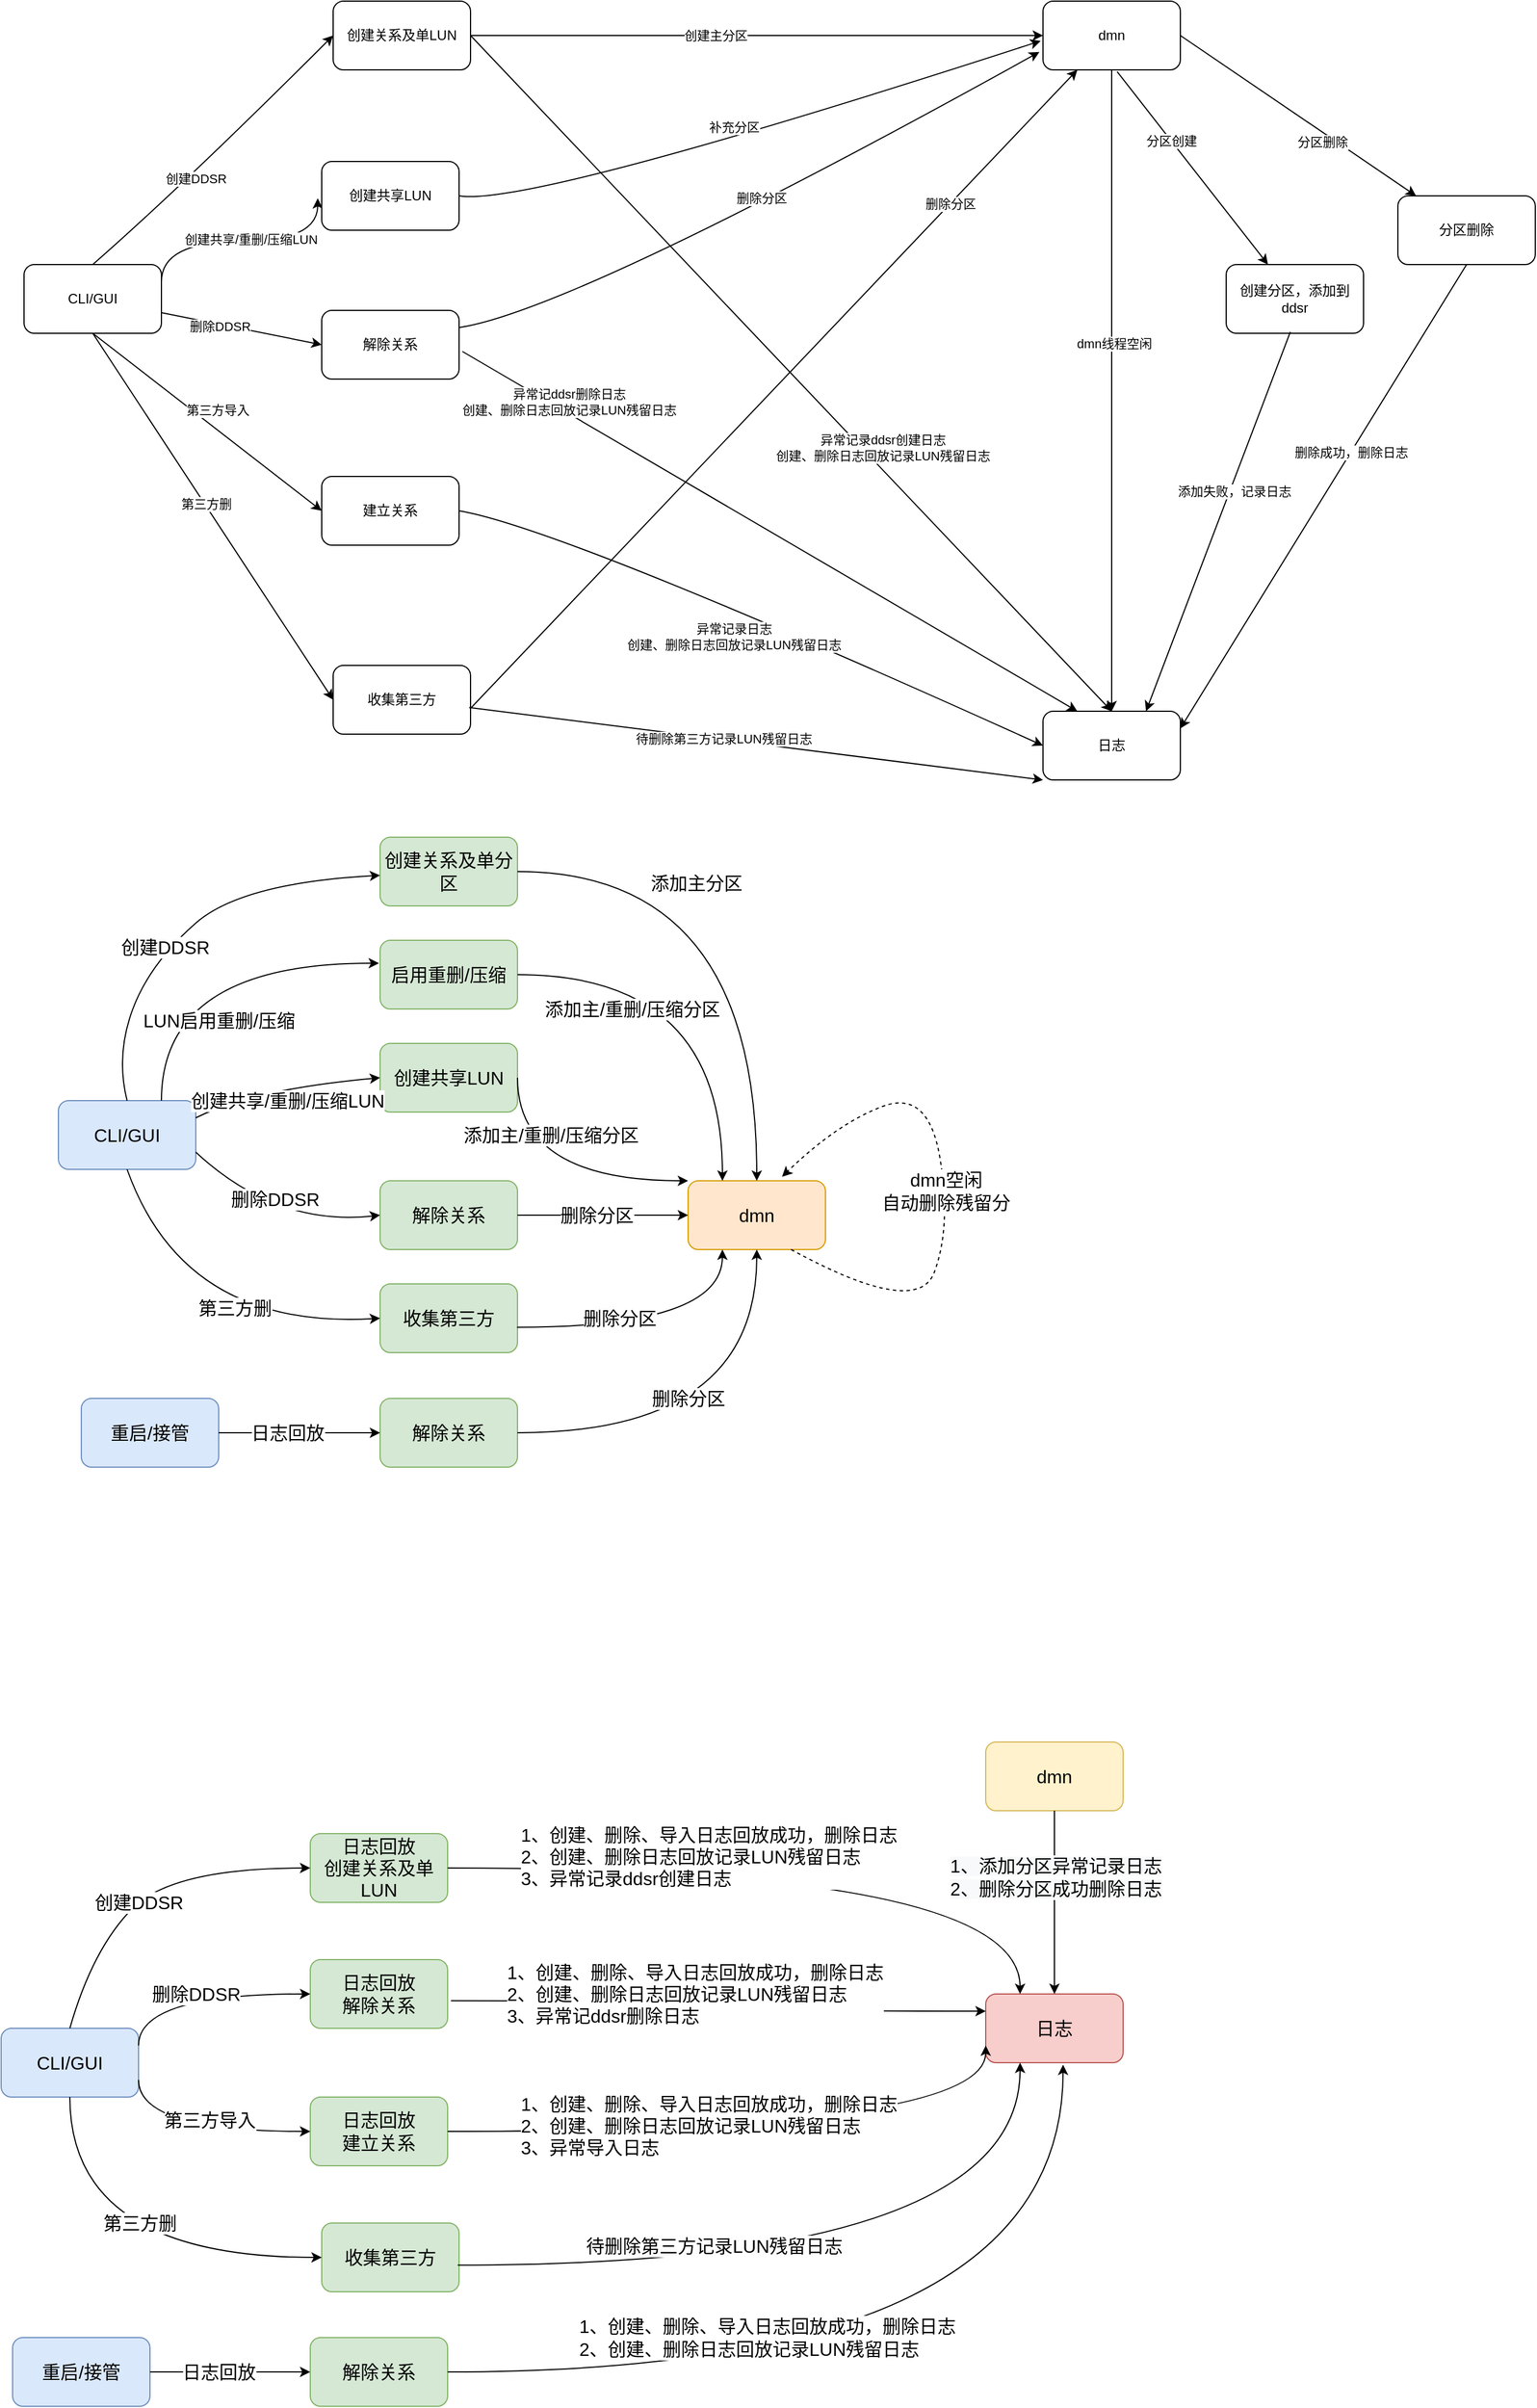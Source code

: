 <mxfile version="16.2.7" type="github">
  <diagram id="vNMGRE3ssf_BlLOQRFQF" name="Page-1">
    <mxGraphModel dx="2858" dy="1009" grid="1" gridSize="10" guides="1" tooltips="1" connect="1" arrows="1" fold="1" page="1" pageScale="1" pageWidth="827" pageHeight="1169" math="0" shadow="0">
      <root>
        <mxCell id="0" />
        <mxCell id="1" parent="0" />
        <mxCell id="CPy1J1gKG5NpfxHxVxk1-3" value="&lt;font style=&quot;vertical-align: inherit&quot;&gt;&lt;font style=&quot;vertical-align: inherit&quot;&gt;&lt;font style=&quot;vertical-align: inherit&quot;&gt;&lt;font style=&quot;vertical-align: inherit&quot;&gt;&lt;font style=&quot;vertical-align: inherit&quot;&gt;&lt;font style=&quot;vertical-align: inherit&quot;&gt;&lt;font style=&quot;vertical-align: inherit&quot;&gt;&lt;font style=&quot;vertical-align: inherit&quot;&gt;&lt;font style=&quot;vertical-align: inherit&quot;&gt;&lt;font style=&quot;vertical-align: inherit&quot;&gt;&lt;font style=&quot;vertical-align: inherit&quot;&gt;&lt;font style=&quot;vertical-align: inherit&quot;&gt;创建关系及单LUN&lt;/font&gt;&lt;/font&gt;&lt;/font&gt;&lt;/font&gt;&lt;/font&gt;&lt;/font&gt;&lt;/font&gt;&lt;/font&gt;&lt;/font&gt;&lt;/font&gt;&lt;/font&gt;&lt;/font&gt;" style="rounded=1;whiteSpace=wrap;html=1;" parent="1" vertex="1">
          <mxGeometry x="170" y="110" width="120" height="60" as="geometry" />
        </mxCell>
        <mxCell id="CPy1J1gKG5NpfxHxVxk1-4" value="&lt;font style=&quot;vertical-align: inherit&quot;&gt;&lt;font style=&quot;vertical-align: inherit&quot;&gt;解除关系&lt;/font&gt;&lt;/font&gt;" style="rounded=1;whiteSpace=wrap;html=1;" parent="1" vertex="1">
          <mxGeometry x="160" y="380" width="120" height="60" as="geometry" />
        </mxCell>
        <mxCell id="CPy1J1gKG5NpfxHxVxk1-7" value="&lt;font style=&quot;vertical-align: inherit&quot;&gt;&lt;font style=&quot;vertical-align: inherit&quot;&gt;dmn&lt;/font&gt;&lt;/font&gt;" style="rounded=1;whiteSpace=wrap;html=1;" parent="1" vertex="1">
          <mxGeometry x="790" y="110" width="120" height="60" as="geometry" />
        </mxCell>
        <mxCell id="CPy1J1gKG5NpfxHxVxk1-8" value="&lt;font style=&quot;vertical-align: inherit&quot;&gt;&lt;font style=&quot;vertical-align: inherit&quot;&gt;日志&lt;/font&gt;&lt;/font&gt;" style="rounded=1;whiteSpace=wrap;html=1;" parent="1" vertex="1">
          <mxGeometry x="790" y="730" width="120" height="60" as="geometry" />
        </mxCell>
        <mxCell id="CPy1J1gKG5NpfxHxVxk1-9" value="&lt;font style=&quot;vertical-align: inherit&quot;&gt;&lt;font style=&quot;vertical-align: inherit&quot;&gt;&lt;font style=&quot;vertical-align: inherit&quot;&gt;&lt;font style=&quot;vertical-align: inherit&quot;&gt;建立关系&lt;/font&gt;&lt;/font&gt;&lt;/font&gt;&lt;/font&gt;" style="rounded=1;whiteSpace=wrap;html=1;" parent="1" vertex="1">
          <mxGeometry x="160" y="525" width="120" height="60" as="geometry" />
        </mxCell>
        <mxCell id="CPy1J1gKG5NpfxHxVxk1-27" value="" style="edgeStyle=orthogonalEdgeStyle;rounded=0;orthogonalLoop=1;jettySize=auto;html=1;entryX=-0.029;entryY=0.536;entryDx=0;entryDy=0;entryPerimeter=0;exitX=1;exitY=0.25;exitDx=0;exitDy=0;curved=1;" parent="1" source="CPy1J1gKG5NpfxHxVxk1-10" target="CPy1J1gKG5NpfxHxVxk1-25" edge="1">
          <mxGeometry relative="1" as="geometry">
            <mxPoint x="200" y="380" as="targetPoint" />
            <Array as="points">
              <mxPoint x="20" y="320" />
              <mxPoint x="157" y="320" />
            </Array>
          </mxGeometry>
        </mxCell>
        <mxCell id="CPy1J1gKG5NpfxHxVxk1-29" value="&lt;font style=&quot;vertical-align: inherit&quot;&gt;&lt;font style=&quot;vertical-align: inherit&quot;&gt;创建共享/重删/压缩LUN&lt;/font&gt;&lt;/font&gt;" style="edgeLabel;html=1;align=center;verticalAlign=middle;resizable=0;points=[];" parent="CPy1J1gKG5NpfxHxVxk1-27" vertex="1" connectable="0">
          <mxGeometry x="0.353" y="-2" relative="1" as="geometry">
            <mxPoint x="-29" y="-4" as="offset" />
          </mxGeometry>
        </mxCell>
        <mxCell id="CPy1J1gKG5NpfxHxVxk1-10" value="&lt;font style=&quot;vertical-align: inherit&quot;&gt;&lt;font style=&quot;vertical-align: inherit&quot;&gt;CLI/GUI&lt;/font&gt;&lt;/font&gt;" style="rounded=1;whiteSpace=wrap;html=1;" parent="1" vertex="1">
          <mxGeometry x="-100" y="340" width="120" height="60" as="geometry" />
        </mxCell>
        <mxCell id="CPy1J1gKG5NpfxHxVxk1-13" value="" style="curved=1;endArrow=classic;html=1;rounded=0;entryX=0;entryY=0.5;entryDx=0;entryDy=0;exitX=0.5;exitY=0;exitDx=0;exitDy=0;" parent="1" source="CPy1J1gKG5NpfxHxVxk1-10" target="CPy1J1gKG5NpfxHxVxk1-3" edge="1">
          <mxGeometry width="50" height="50" relative="1" as="geometry">
            <mxPoint x="60" y="380" as="sourcePoint" />
            <mxPoint x="110" y="320" as="targetPoint" />
            <Array as="points">
              <mxPoint x="40" y="270" />
            </Array>
          </mxGeometry>
        </mxCell>
        <mxCell id="CPy1J1gKG5NpfxHxVxk1-14" value="&lt;font style=&quot;vertical-align: inherit&quot;&gt;&lt;font style=&quot;vertical-align: inherit&quot;&gt;&lt;font style=&quot;vertical-align: inherit&quot;&gt;&lt;font style=&quot;vertical-align: inherit&quot;&gt;创建DDSR&lt;/font&gt;&lt;/font&gt;&lt;/font&gt;&lt;/font&gt;" style="edgeLabel;html=1;align=center;verticalAlign=middle;resizable=0;points=[];" parent="CPy1J1gKG5NpfxHxVxk1-13" vertex="1" connectable="0">
          <mxGeometry x="-0.192" y="-3" relative="1" as="geometry">
            <mxPoint as="offset" />
          </mxGeometry>
        </mxCell>
        <mxCell id="CPy1J1gKG5NpfxHxVxk1-15" value="" style="curved=1;endArrow=classic;html=1;rounded=0;entryX=0;entryY=0.5;entryDx=0;entryDy=0;" parent="1" source="CPy1J1gKG5NpfxHxVxk1-10" target="CPy1J1gKG5NpfxHxVxk1-4" edge="1">
          <mxGeometry width="50" height="50" relative="1" as="geometry">
            <mxPoint x="60" y="420" as="sourcePoint" />
            <mxPoint x="130.711" y="370" as="targetPoint" />
          </mxGeometry>
        </mxCell>
        <mxCell id="CPy1J1gKG5NpfxHxVxk1-16" value="&lt;font style=&quot;vertical-align: inherit&quot;&gt;&lt;font style=&quot;vertical-align: inherit&quot;&gt;删除DDSR&lt;/font&gt;&lt;/font&gt;" style="edgeLabel;html=1;align=center;verticalAlign=middle;resizable=0;points=[];" parent="CPy1J1gKG5NpfxHxVxk1-15" vertex="1" connectable="0">
          <mxGeometry x="-0.272" y="-2" relative="1" as="geometry">
            <mxPoint as="offset" />
          </mxGeometry>
        </mxCell>
        <mxCell id="CPy1J1gKG5NpfxHxVxk1-20" value="" style="endArrow=classic;html=1;rounded=0;exitX=0.5;exitY=1;exitDx=0;exitDy=0;entryX=0;entryY=0.5;entryDx=0;entryDy=0;" parent="1" source="CPy1J1gKG5NpfxHxVxk1-10" target="CPy1J1gKG5NpfxHxVxk1-9" edge="1">
          <mxGeometry width="50" height="50" relative="1" as="geometry">
            <mxPoint x="-10" y="460" as="sourcePoint" />
            <mxPoint x="40" y="410" as="targetPoint" />
          </mxGeometry>
        </mxCell>
        <mxCell id="CPy1J1gKG5NpfxHxVxk1-21" value="&lt;font style=&quot;vertical-align: inherit&quot;&gt;&lt;font style=&quot;vertical-align: inherit&quot;&gt;第三方导入&lt;/font&gt;&lt;/font&gt;" style="edgeLabel;html=1;align=center;verticalAlign=middle;resizable=0;points=[];" parent="CPy1J1gKG5NpfxHxVxk1-20" vertex="1" connectable="0">
          <mxGeometry x="-0.289" y="1" relative="1" as="geometry">
            <mxPoint x="37" y="12" as="offset" />
          </mxGeometry>
        </mxCell>
        <mxCell id="CPy1J1gKG5NpfxHxVxk1-23" value="" style="endArrow=classic;html=1;rounded=0;exitX=1;exitY=0.5;exitDx=0;exitDy=0;entryX=0;entryY=0.5;entryDx=0;entryDy=0;" parent="1" source="CPy1J1gKG5NpfxHxVxk1-3" target="CPy1J1gKG5NpfxHxVxk1-7" edge="1">
          <mxGeometry width="50" height="50" relative="1" as="geometry">
            <mxPoint x="350" y="320" as="sourcePoint" />
            <mxPoint x="400" y="270" as="targetPoint" />
          </mxGeometry>
        </mxCell>
        <mxCell id="CPy1J1gKG5NpfxHxVxk1-24" value="&lt;font style=&quot;vertical-align: inherit&quot;&gt;&lt;font style=&quot;vertical-align: inherit&quot;&gt;创建主分区&lt;/font&gt;&lt;/font&gt;" style="edgeLabel;html=1;align=center;verticalAlign=middle;resizable=0;points=[];" parent="CPy1J1gKG5NpfxHxVxk1-23" vertex="1" connectable="0">
          <mxGeometry x="-0.146" relative="1" as="geometry">
            <mxPoint as="offset" />
          </mxGeometry>
        </mxCell>
        <mxCell id="CPy1J1gKG5NpfxHxVxk1-25" value="创建共享LUN" style="rounded=1;whiteSpace=wrap;html=1;" parent="1" vertex="1">
          <mxGeometry x="160" y="250" width="120" height="60" as="geometry" />
        </mxCell>
        <mxCell id="CPy1J1gKG5NpfxHxVxk1-30" value="" style="curved=1;endArrow=classic;html=1;rounded=0;exitX=1;exitY=0.5;exitDx=0;exitDy=0;entryX=-0.017;entryY=0.579;entryDx=0;entryDy=0;entryPerimeter=0;" parent="1" source="CPy1J1gKG5NpfxHxVxk1-25" target="CPy1J1gKG5NpfxHxVxk1-7" edge="1">
          <mxGeometry width="50" height="50" relative="1" as="geometry">
            <mxPoint x="250" y="400" as="sourcePoint" />
            <mxPoint x="300" y="350" as="targetPoint" />
            <Array as="points">
              <mxPoint x="340" y="290" />
            </Array>
          </mxGeometry>
        </mxCell>
        <mxCell id="CPy1J1gKG5NpfxHxVxk1-31" value="补充分区" style="edgeLabel;html=1;align=center;verticalAlign=middle;resizable=0;points=[];" parent="CPy1J1gKG5NpfxHxVxk1-30" vertex="1" connectable="0">
          <mxGeometry x="0.019" y="-6" relative="1" as="geometry">
            <mxPoint x="-22" y="-11" as="offset" />
          </mxGeometry>
        </mxCell>
        <mxCell id="CPy1J1gKG5NpfxHxVxk1-32" value="" style="curved=1;endArrow=classic;html=1;rounded=0;entryX=-0.026;entryY=0.74;entryDx=0;entryDy=0;entryPerimeter=0;exitX=1;exitY=0.25;exitDx=0;exitDy=0;" parent="1" source="CPy1J1gKG5NpfxHxVxk1-4" target="CPy1J1gKG5NpfxHxVxk1-7" edge="1">
          <mxGeometry width="50" height="50" relative="1" as="geometry">
            <mxPoint x="340" y="410" as="sourcePoint" />
            <mxPoint x="390" y="360" as="targetPoint" />
            <Array as="points">
              <mxPoint x="380" y="380" />
            </Array>
          </mxGeometry>
        </mxCell>
        <mxCell id="CPy1J1gKG5NpfxHxVxk1-33" value="删除分区" style="edgeLabel;html=1;align=center;verticalAlign=middle;resizable=0;points=[];" parent="CPy1J1gKG5NpfxHxVxk1-32" vertex="1" connectable="0">
          <mxGeometry x="0.031" y="6" relative="1" as="geometry">
            <mxPoint as="offset" />
          </mxGeometry>
        </mxCell>
        <mxCell id="CPy1J1gKG5NpfxHxVxk1-34" value="" style="curved=1;endArrow=classic;html=1;rounded=0;entryX=0;entryY=0.5;entryDx=0;entryDy=0;exitX=1;exitY=0.5;exitDx=0;exitDy=0;" parent="1" source="CPy1J1gKG5NpfxHxVxk1-9" target="CPy1J1gKG5NpfxHxVxk1-8" edge="1">
          <mxGeometry width="50" height="50" relative="1" as="geometry">
            <mxPoint x="340" y="510" as="sourcePoint" />
            <mxPoint x="390" y="460" as="targetPoint" />
            <Array as="points">
              <mxPoint x="370" y="570" />
            </Array>
          </mxGeometry>
        </mxCell>
        <mxCell id="CPy1J1gKG5NpfxHxVxk1-35" value="异常记录日志&lt;br&gt;创建、删除日志回放记录LUN残留日志" style="edgeLabel;html=1;align=center;verticalAlign=middle;resizable=0;points=[];" parent="CPy1J1gKG5NpfxHxVxk1-34" vertex="1" connectable="0">
          <mxGeometry x="-0.063" y="1" relative="1" as="geometry">
            <mxPoint x="-3" y="27" as="offset" />
          </mxGeometry>
        </mxCell>
        <mxCell id="CPy1J1gKG5NpfxHxVxk1-36" value="" style="endArrow=classic;html=1;rounded=0;curved=1;entryX=0.25;entryY=0;entryDx=0;entryDy=0;exitX=1.024;exitY=0.598;exitDx=0;exitDy=0;exitPerimeter=0;" parent="1" source="CPy1J1gKG5NpfxHxVxk1-4" target="CPy1J1gKG5NpfxHxVxk1-8" edge="1">
          <mxGeometry width="50" height="50" relative="1" as="geometry">
            <mxPoint x="250" y="400" as="sourcePoint" />
            <mxPoint x="300" y="350" as="targetPoint" />
          </mxGeometry>
        </mxCell>
        <mxCell id="CPy1J1gKG5NpfxHxVxk1-37" value="异常记ddsr删除日志&lt;br&gt;创建、删除日志回放记录LUN残留日志" style="edgeLabel;html=1;align=center;verticalAlign=middle;resizable=0;points=[];" parent="CPy1J1gKG5NpfxHxVxk1-36" vertex="1" connectable="0">
          <mxGeometry x="-0.244" y="1" relative="1" as="geometry">
            <mxPoint x="-110" y="-74" as="offset" />
          </mxGeometry>
        </mxCell>
        <mxCell id="CPy1J1gKG5NpfxHxVxk1-38" value="" style="endArrow=classic;html=1;rounded=0;curved=1;exitX=1;exitY=0.5;exitDx=0;exitDy=0;entryX=0.5;entryY=0;entryDx=0;entryDy=0;" parent="1" source="CPy1J1gKG5NpfxHxVxk1-3" target="CPy1J1gKG5NpfxHxVxk1-8" edge="1">
          <mxGeometry width="50" height="50" relative="1" as="geometry">
            <mxPoint x="340" y="280" as="sourcePoint" />
            <mxPoint x="390" y="230" as="targetPoint" />
          </mxGeometry>
        </mxCell>
        <mxCell id="CPy1J1gKG5NpfxHxVxk1-40" value="异常记录ddsr创建日志&lt;br&gt;创建、删除日志回放记录LUN残留日志" style="edgeLabel;html=1;align=center;verticalAlign=middle;resizable=0;points=[];" parent="CPy1J1gKG5NpfxHxVxk1-38" vertex="1" connectable="0">
          <mxGeometry x="0.212" y="2" relative="1" as="geometry">
            <mxPoint x="19" y="4" as="offset" />
          </mxGeometry>
        </mxCell>
        <mxCell id="CPy1J1gKG5NpfxHxVxk1-41" value="收集第三方" style="rounded=1;whiteSpace=wrap;html=1;" parent="1" vertex="1">
          <mxGeometry x="170" y="690" width="120" height="60" as="geometry" />
        </mxCell>
        <mxCell id="CPy1J1gKG5NpfxHxVxk1-42" value="" style="endArrow=classic;html=1;rounded=0;curved=1;entryX=0;entryY=0.5;entryDx=0;entryDy=0;" parent="1" target="CPy1J1gKG5NpfxHxVxk1-41" edge="1">
          <mxGeometry width="50" height="50" relative="1" as="geometry">
            <mxPoint x="-40" y="400" as="sourcePoint" />
            <mxPoint x="250" y="450" as="targetPoint" />
          </mxGeometry>
        </mxCell>
        <mxCell id="CPy1J1gKG5NpfxHxVxk1-43" value="第三方删" style="edgeLabel;html=1;align=center;verticalAlign=middle;resizable=0;points=[];" parent="CPy1J1gKG5NpfxHxVxk1-42" vertex="1" connectable="0">
          <mxGeometry x="-0.065" y="1" relative="1" as="geometry">
            <mxPoint as="offset" />
          </mxGeometry>
        </mxCell>
        <mxCell id="CPy1J1gKG5NpfxHxVxk1-44" value="" style="endArrow=classic;html=1;rounded=0;curved=1;entryX=0;entryY=1;entryDx=0;entryDy=0;exitX=0.99;exitY=0.612;exitDx=0;exitDy=0;exitPerimeter=0;" parent="1" source="CPy1J1gKG5NpfxHxVxk1-41" target="CPy1J1gKG5NpfxHxVxk1-8" edge="1">
          <mxGeometry width="50" height="50" relative="1" as="geometry">
            <mxPoint x="200" y="500" as="sourcePoint" />
            <mxPoint x="250" y="450" as="targetPoint" />
          </mxGeometry>
        </mxCell>
        <mxCell id="CPy1J1gKG5NpfxHxVxk1-45" value="待删除第三方记录LUN残留日志" style="edgeLabel;html=1;align=center;verticalAlign=middle;resizable=0;points=[];" parent="CPy1J1gKG5NpfxHxVxk1-44" vertex="1" connectable="0">
          <mxGeometry x="-0.115" y="1" relative="1" as="geometry">
            <mxPoint as="offset" />
          </mxGeometry>
        </mxCell>
        <mxCell id="CPy1J1gKG5NpfxHxVxk1-46" value="创建分区，添加到ddsr" style="rounded=1;whiteSpace=wrap;html=1;" parent="1" vertex="1">
          <mxGeometry x="950" y="340" width="120" height="60" as="geometry" />
        </mxCell>
        <mxCell id="CPy1J1gKG5NpfxHxVxk1-47" value="" style="endArrow=classic;html=1;rounded=0;curved=1;exitX=0.54;exitY=1.027;exitDx=0;exitDy=0;exitPerimeter=0;" parent="1" source="CPy1J1gKG5NpfxHxVxk1-7" target="CPy1J1gKG5NpfxHxVxk1-46" edge="1">
          <mxGeometry width="50" height="50" relative="1" as="geometry">
            <mxPoint x="500" y="450" as="sourcePoint" />
            <mxPoint x="550" y="400" as="targetPoint" />
          </mxGeometry>
        </mxCell>
        <mxCell id="CPy1J1gKG5NpfxHxVxk1-48" value="分区创建" style="edgeLabel;html=1;align=center;verticalAlign=middle;resizable=0;points=[];" parent="CPy1J1gKG5NpfxHxVxk1-47" vertex="1" connectable="0">
          <mxGeometry x="-0.286" relative="1" as="geometry">
            <mxPoint as="offset" />
          </mxGeometry>
        </mxCell>
        <mxCell id="CPy1J1gKG5NpfxHxVxk1-49" value="分区删除" style="rounded=1;whiteSpace=wrap;html=1;" parent="1" vertex="1">
          <mxGeometry x="1100" y="280" width="120" height="60" as="geometry" />
        </mxCell>
        <mxCell id="CPy1J1gKG5NpfxHxVxk1-50" value="" style="endArrow=classic;html=1;rounded=0;curved=1;exitX=0.997;exitY=0.631;exitDx=0;exitDy=0;exitPerimeter=0;entryX=0.25;entryY=1;entryDx=0;entryDy=0;" parent="1" source="CPy1J1gKG5NpfxHxVxk1-41" target="CPy1J1gKG5NpfxHxVxk1-7" edge="1">
          <mxGeometry width="50" height="50" relative="1" as="geometry">
            <mxPoint x="440" y="720" as="sourcePoint" />
            <mxPoint x="490" y="670" as="targetPoint" />
          </mxGeometry>
        </mxCell>
        <mxCell id="CPy1J1gKG5NpfxHxVxk1-51" value="删除分区" style="edgeLabel;html=1;align=center;verticalAlign=middle;resizable=0;points=[];" parent="CPy1J1gKG5NpfxHxVxk1-50" vertex="1" connectable="0">
          <mxGeometry x="0.58" relative="1" as="geometry">
            <mxPoint as="offset" />
          </mxGeometry>
        </mxCell>
        <mxCell id="CPy1J1gKG5NpfxHxVxk1-52" value="" style="endArrow=classic;html=1;rounded=0;curved=1;exitX=1;exitY=0.5;exitDx=0;exitDy=0;" parent="1" source="CPy1J1gKG5NpfxHxVxk1-7" target="CPy1J1gKG5NpfxHxVxk1-49" edge="1">
          <mxGeometry width="50" height="50" relative="1" as="geometry">
            <mxPoint x="840" y="460" as="sourcePoint" />
            <mxPoint x="890" y="410" as="targetPoint" />
          </mxGeometry>
        </mxCell>
        <mxCell id="CPy1J1gKG5NpfxHxVxk1-53" value="分区删除" style="edgeLabel;html=1;align=center;verticalAlign=middle;resizable=0;points=[];" parent="CPy1J1gKG5NpfxHxVxk1-52" vertex="1" connectable="0">
          <mxGeometry x="0.413" y="-1" relative="1" as="geometry">
            <mxPoint x="-21" y="-7" as="offset" />
          </mxGeometry>
        </mxCell>
        <mxCell id="CPy1J1gKG5NpfxHxVxk1-54" value="" style="endArrow=classic;html=1;rounded=0;curved=1;exitX=0.5;exitY=1;exitDx=0;exitDy=0;entryX=1;entryY=0.25;entryDx=0;entryDy=0;" parent="1" source="CPy1J1gKG5NpfxHxVxk1-49" target="CPy1J1gKG5NpfxHxVxk1-8" edge="1">
          <mxGeometry width="50" height="50" relative="1" as="geometry">
            <mxPoint x="960" y="510" as="sourcePoint" />
            <mxPoint x="1010" y="460" as="targetPoint" />
          </mxGeometry>
        </mxCell>
        <mxCell id="CPy1J1gKG5NpfxHxVxk1-55" value="删除成功，删除日志" style="edgeLabel;html=1;align=center;verticalAlign=middle;resizable=0;points=[];" parent="CPy1J1gKG5NpfxHxVxk1-54" vertex="1" connectable="0">
          <mxGeometry x="-0.194" relative="1" as="geometry">
            <mxPoint as="offset" />
          </mxGeometry>
        </mxCell>
        <mxCell id="CPy1J1gKG5NpfxHxVxk1-57" value="" style="endArrow=classic;html=1;rounded=0;curved=1;exitX=0.467;exitY=0.981;exitDx=0;exitDy=0;exitPerimeter=0;entryX=0.75;entryY=0;entryDx=0;entryDy=0;" parent="1" source="CPy1J1gKG5NpfxHxVxk1-46" target="CPy1J1gKG5NpfxHxVxk1-8" edge="1">
          <mxGeometry width="50" height="50" relative="1" as="geometry">
            <mxPoint x="910" y="610" as="sourcePoint" />
            <mxPoint x="960" y="560" as="targetPoint" />
            <Array as="points" />
          </mxGeometry>
        </mxCell>
        <mxCell id="CPy1J1gKG5NpfxHxVxk1-58" value="添加失败，记录日志" style="edgeLabel;html=1;align=center;verticalAlign=middle;resizable=0;points=[];" parent="CPy1J1gKG5NpfxHxVxk1-57" vertex="1" connectable="0">
          <mxGeometry x="-0.17" y="3" relative="1" as="geometry">
            <mxPoint as="offset" />
          </mxGeometry>
        </mxCell>
        <mxCell id="CPy1J1gKG5NpfxHxVxk1-59" value="" style="endArrow=classic;html=1;rounded=0;curved=1;exitX=0.5;exitY=1;exitDx=0;exitDy=0;" parent="1" source="CPy1J1gKG5NpfxHxVxk1-7" target="CPy1J1gKG5NpfxHxVxk1-8" edge="1">
          <mxGeometry width="50" height="50" relative="1" as="geometry">
            <mxPoint x="430" y="310" as="sourcePoint" />
            <mxPoint x="480" y="260" as="targetPoint" />
          </mxGeometry>
        </mxCell>
        <mxCell id="CPy1J1gKG5NpfxHxVxk1-60" value="dmn线程空闲" style="edgeLabel;html=1;align=center;verticalAlign=middle;resizable=0;points=[];" parent="CPy1J1gKG5NpfxHxVxk1-59" vertex="1" connectable="0">
          <mxGeometry x="-0.148" y="2" relative="1" as="geometry">
            <mxPoint as="offset" />
          </mxGeometry>
        </mxCell>
        <mxCell id="CPy1J1gKG5NpfxHxVxk1-61" value="&lt;font style=&quot;vertical-align: inherit ; font-size: 16px&quot;&gt;&lt;font style=&quot;vertical-align: inherit ; font-size: 16px&quot;&gt;&lt;font style=&quot;vertical-align: inherit ; font-size: 16px&quot;&gt;&lt;font style=&quot;vertical-align: inherit ; font-size: 16px&quot;&gt;&lt;font style=&quot;vertical-align: inherit ; font-size: 16px&quot;&gt;&lt;font style=&quot;vertical-align: inherit ; font-size: 16px&quot;&gt;&lt;font style=&quot;vertical-align: inherit ; font-size: 16px&quot;&gt;&lt;font style=&quot;vertical-align: inherit ; font-size: 16px&quot;&gt;&lt;font style=&quot;vertical-align: inherit ; font-size: 16px&quot;&gt;&lt;font style=&quot;vertical-align: inherit ; font-size: 16px&quot;&gt;&lt;font style=&quot;vertical-align: inherit ; font-size: 16px&quot;&gt;&lt;font style=&quot;vertical-align: inherit ; font-size: 16px&quot;&gt;创建关系及单分区&lt;/font&gt;&lt;/font&gt;&lt;/font&gt;&lt;/font&gt;&lt;/font&gt;&lt;/font&gt;&lt;/font&gt;&lt;/font&gt;&lt;/font&gt;&lt;/font&gt;&lt;/font&gt;&lt;/font&gt;" style="rounded=1;whiteSpace=wrap;html=1;verticalAlign=middle;fillColor=#d5e8d4;strokeColor=#82b366;fontSize=16;" parent="1" vertex="1">
          <mxGeometry x="211" y="840" width="120" height="60" as="geometry" />
        </mxCell>
        <mxCell id="CPy1J1gKG5NpfxHxVxk1-62" value="&lt;font style=&quot;vertical-align: inherit; font-size: 16px;&quot;&gt;&lt;font style=&quot;vertical-align: inherit; font-size: 16px;&quot;&gt;解除关系&lt;/font&gt;&lt;/font&gt;" style="rounded=1;whiteSpace=wrap;html=1;verticalAlign=middle;fillColor=#d5e8d4;strokeColor=#82b366;fontSize=16;" parent="1" vertex="1">
          <mxGeometry x="211" y="1140" width="120" height="60" as="geometry" />
        </mxCell>
        <mxCell id="CPy1J1gKG5NpfxHxVxk1-63" value="&lt;font style=&quot;vertical-align: inherit; font-size: 16px;&quot;&gt;&lt;font style=&quot;vertical-align: inherit; font-size: 16px;&quot;&gt;dmn&lt;/font&gt;&lt;/font&gt;" style="rounded=1;whiteSpace=wrap;html=1;fillColor=#ffe6cc;strokeColor=#d79b00;fontSize=16;" parent="1" vertex="1">
          <mxGeometry x="480" y="1140" width="120" height="60" as="geometry" />
        </mxCell>
        <mxCell id="CPy1J1gKG5NpfxHxVxk1-68" value="&lt;font style=&quot;vertical-align: inherit; font-size: 16px;&quot;&gt;&lt;font style=&quot;vertical-align: inherit; font-size: 16px;&quot;&gt;CLI/GUI&lt;/font&gt;&lt;/font&gt;" style="rounded=1;whiteSpace=wrap;html=1;fillColor=#dae8fc;strokeColor=#6c8ebf;fontSize=16;" parent="1" vertex="1">
          <mxGeometry x="-70" y="1070" width="120" height="60" as="geometry" />
        </mxCell>
        <mxCell id="CPy1J1gKG5NpfxHxVxk1-71" value="" style="curved=1;endArrow=classic;html=1;rounded=0;entryX=0;entryY=0.5;entryDx=0;entryDy=0;exitX=1;exitY=0.75;exitDx=0;exitDy=0;fontSize=16;" parent="1" source="CPy1J1gKG5NpfxHxVxk1-68" target="CPy1J1gKG5NpfxHxVxk1-62" edge="1">
          <mxGeometry width="50" height="50" relative="1" as="geometry">
            <mxPoint x="111" y="1210" as="sourcePoint" />
            <mxPoint x="181.711" y="1160" as="targetPoint" />
            <Array as="points">
              <mxPoint x="120" y="1180" />
            </Array>
          </mxGeometry>
        </mxCell>
        <mxCell id="CPy1J1gKG5NpfxHxVxk1-72" value="&lt;font style=&quot;vertical-align: inherit; font-size: 16px;&quot;&gt;&lt;font style=&quot;vertical-align: inherit; font-size: 16px;&quot;&gt;删除DDSR&lt;/font&gt;&lt;/font&gt;" style="edgeLabel;html=1;align=center;verticalAlign=middle;resizable=0;points=[];fontSize=16;" parent="CPy1J1gKG5NpfxHxVxk1-71" vertex="1" connectable="0">
          <mxGeometry x="-0.272" y="-2" relative="1" as="geometry">
            <mxPoint x="20" y="-7" as="offset" />
          </mxGeometry>
        </mxCell>
        <mxCell id="CPy1J1gKG5NpfxHxVxk1-75" value="" style="endArrow=classic;html=1;rounded=0;exitX=1;exitY=0.5;exitDx=0;exitDy=0;entryX=0.5;entryY=0;entryDx=0;entryDy=0;edgeStyle=orthogonalEdgeStyle;curved=1;fontSize=16;" parent="1" source="CPy1J1gKG5NpfxHxVxk1-61" target="CPy1J1gKG5NpfxHxVxk1-63" edge="1">
          <mxGeometry width="50" height="50" relative="1" as="geometry">
            <mxPoint x="401" y="1110" as="sourcePoint" />
            <mxPoint x="451" y="1060" as="targetPoint" />
          </mxGeometry>
        </mxCell>
        <mxCell id="CPy1J1gKG5NpfxHxVxk1-76" value="添加主分区" style="edgeLabel;html=1;align=center;verticalAlign=middle;resizable=0;points=[];fontSize=16;" parent="CPy1J1gKG5NpfxHxVxk1-75" vertex="1" connectable="0">
          <mxGeometry x="-0.146" relative="1" as="geometry">
            <mxPoint x="-49" y="10" as="offset" />
          </mxGeometry>
        </mxCell>
        <mxCell id="CPy1J1gKG5NpfxHxVxk1-77" value="创建共享LUN" style="rounded=1;whiteSpace=wrap;html=1;verticalAlign=middle;fillColor=#d5e8d4;strokeColor=#82b366;fontSize=16;" parent="1" vertex="1">
          <mxGeometry x="211" y="1020" width="120" height="60" as="geometry" />
        </mxCell>
        <mxCell id="CPy1J1gKG5NpfxHxVxk1-78" value="" style="curved=1;endArrow=classic;html=1;rounded=0;exitX=1;exitY=0.5;exitDx=0;exitDy=0;entryX=0;entryY=0;entryDx=0;entryDy=0;edgeStyle=orthogonalEdgeStyle;fontSize=16;" parent="1" source="CPy1J1gKG5NpfxHxVxk1-77" target="CPy1J1gKG5NpfxHxVxk1-63" edge="1">
          <mxGeometry width="50" height="50" relative="1" as="geometry">
            <mxPoint x="301" y="1190" as="sourcePoint" />
            <mxPoint x="351" y="1140" as="targetPoint" />
            <Array as="points">
              <mxPoint x="331" y="1140" />
            </Array>
          </mxGeometry>
        </mxCell>
        <mxCell id="CPy1J1gKG5NpfxHxVxk1-79" value="添加主/重删/压缩分区" style="edgeLabel;html=1;align=center;verticalAlign=middle;resizable=0;points=[];fontSize=16;" parent="CPy1J1gKG5NpfxHxVxk1-78" vertex="1" connectable="0">
          <mxGeometry x="0.019" y="-6" relative="1" as="geometry">
            <mxPoint x="-3" y="-46" as="offset" />
          </mxGeometry>
        </mxCell>
        <mxCell id="CPy1J1gKG5NpfxHxVxk1-80" value="" style="curved=1;endArrow=classic;html=1;rounded=0;entryX=0;entryY=0.5;entryDx=0;entryDy=0;fontSize=16;" parent="1" source="CPy1J1gKG5NpfxHxVxk1-62" target="CPy1J1gKG5NpfxHxVxk1-63" edge="1">
          <mxGeometry width="50" height="50" relative="1" as="geometry">
            <mxPoint x="391" y="1200" as="sourcePoint" />
            <mxPoint x="441" y="1150" as="targetPoint" />
            <Array as="points">
              <mxPoint x="431" y="1170" />
            </Array>
          </mxGeometry>
        </mxCell>
        <mxCell id="CPy1J1gKG5NpfxHxVxk1-81" value="删除分区" style="edgeLabel;html=1;align=center;verticalAlign=middle;resizable=0;points=[];fontSize=16;" parent="CPy1J1gKG5NpfxHxVxk1-80" vertex="1" connectable="0">
          <mxGeometry x="0.031" y="6" relative="1" as="geometry">
            <mxPoint x="-8" y="6" as="offset" />
          </mxGeometry>
        </mxCell>
        <mxCell id="CPy1J1gKG5NpfxHxVxk1-88" value="收集第三方" style="rounded=1;whiteSpace=wrap;html=1;verticalAlign=middle;fillColor=#d5e8d4;strokeColor=#82b366;fontSize=16;" parent="1" vertex="1">
          <mxGeometry x="211" y="1230" width="120" height="60" as="geometry" />
        </mxCell>
        <mxCell id="CPy1J1gKG5NpfxHxVxk1-89" value="" style="endArrow=classic;html=1;rounded=0;curved=1;entryX=0;entryY=0.5;entryDx=0;entryDy=0;exitX=0.5;exitY=1;exitDx=0;exitDy=0;fontSize=16;" parent="1" source="CPy1J1gKG5NpfxHxVxk1-68" target="CPy1J1gKG5NpfxHxVxk1-88" edge="1">
          <mxGeometry width="50" height="50" relative="1" as="geometry">
            <mxPoint x="11" y="1190" as="sourcePoint" />
            <mxPoint x="301" y="1240" as="targetPoint" />
            <Array as="points">
              <mxPoint x="40" y="1270" />
            </Array>
          </mxGeometry>
        </mxCell>
        <mxCell id="CPy1J1gKG5NpfxHxVxk1-90" value="第三方删" style="edgeLabel;html=1;align=center;verticalAlign=middle;resizable=0;points=[];fontSize=16;" parent="CPy1J1gKG5NpfxHxVxk1-89" vertex="1" connectable="0">
          <mxGeometry x="-0.065" y="1" relative="1" as="geometry">
            <mxPoint x="43" y="-18" as="offset" />
          </mxGeometry>
        </mxCell>
        <mxCell id="CPy1J1gKG5NpfxHxVxk1-97" value="" style="endArrow=classic;html=1;rounded=0;curved=1;exitX=0.997;exitY=0.631;exitDx=0;exitDy=0;exitPerimeter=0;entryX=0.25;entryY=1;entryDx=0;entryDy=0;edgeStyle=orthogonalEdgeStyle;fontSize=16;" parent="1" source="CPy1J1gKG5NpfxHxVxk1-88" target="CPy1J1gKG5NpfxHxVxk1-63" edge="1">
          <mxGeometry width="50" height="50" relative="1" as="geometry">
            <mxPoint x="491" y="1510" as="sourcePoint" />
            <mxPoint x="541" y="1460" as="targetPoint" />
          </mxGeometry>
        </mxCell>
        <mxCell id="CPy1J1gKG5NpfxHxVxk1-98" value="删除分区" style="edgeLabel;html=1;align=center;verticalAlign=middle;resizable=0;points=[];fontSize=16;" parent="CPy1J1gKG5NpfxHxVxk1-97" vertex="1" connectable="0">
          <mxGeometry x="0.58" relative="1" as="geometry">
            <mxPoint x="-90" y="8" as="offset" />
          </mxGeometry>
        </mxCell>
        <mxCell id="CPy1J1gKG5NpfxHxVxk1-107" value="" style="endArrow=classic;html=1;rounded=0;curved=1;exitX=1;exitY=0.25;exitDx=0;exitDy=0;entryX=0;entryY=0.5;entryDx=0;entryDy=0;fontSize=16;" parent="1" source="CPy1J1gKG5NpfxHxVxk1-68" target="CPy1J1gKG5NpfxHxVxk1-77" edge="1">
          <mxGeometry width="50" height="50" relative="1" as="geometry">
            <mxPoint x="90" y="1140" as="sourcePoint" />
            <mxPoint x="140" y="1090" as="targetPoint" />
            <Array as="points">
              <mxPoint x="100" y="1060" />
            </Array>
          </mxGeometry>
        </mxCell>
        <mxCell id="CPy1J1gKG5NpfxHxVxk1-108" value="创建共享/重删/压缩LUN" style="edgeLabel;html=1;align=center;verticalAlign=middle;resizable=0;points=[];fontSize=16;" parent="CPy1J1gKG5NpfxHxVxk1-107" vertex="1" connectable="0">
          <mxGeometry x="0.209" y="1" relative="1" as="geometry">
            <mxPoint x="-15" y="15" as="offset" />
          </mxGeometry>
        </mxCell>
        <mxCell id="CPy1J1gKG5NpfxHxVxk1-110" value="&lt;font style=&quot;vertical-align: inherit ; font-size: 16px&quot;&gt;&lt;font style=&quot;vertical-align: inherit ; font-size: 16px&quot;&gt;&lt;font style=&quot;vertical-align: inherit ; font-size: 16px&quot;&gt;&lt;font style=&quot;vertical-align: inherit ; font-size: 16px&quot;&gt;&lt;font style=&quot;vertical-align: inherit ; font-size: 16px&quot;&gt;&lt;font style=&quot;vertical-align: inherit ; font-size: 16px&quot;&gt;&lt;font style=&quot;vertical-align: inherit ; font-size: 16px&quot;&gt;&lt;font style=&quot;vertical-align: inherit ; font-size: 16px&quot;&gt;&lt;font style=&quot;vertical-align: inherit ; font-size: 16px&quot;&gt;&lt;font style=&quot;vertical-align: inherit ; font-size: 16px&quot;&gt;&lt;font style=&quot;vertical-align: inherit ; font-size: 16px&quot;&gt;&lt;font style=&quot;vertical-align: inherit ; font-size: 16px&quot;&gt;日志回放&lt;br&gt;创建关系及单LUN&lt;/font&gt;&lt;/font&gt;&lt;/font&gt;&lt;/font&gt;&lt;/font&gt;&lt;/font&gt;&lt;/font&gt;&lt;/font&gt;&lt;/font&gt;&lt;/font&gt;&lt;/font&gt;&lt;/font&gt;" style="rounded=1;whiteSpace=wrap;html=1;fillColor=#d5e8d4;strokeColor=#82b366;fontSize=16;" parent="1" vertex="1">
          <mxGeometry x="150" y="1710" width="120" height="60" as="geometry" />
        </mxCell>
        <mxCell id="CPy1J1gKG5NpfxHxVxk1-111" value="&lt;font style=&quot;vertical-align: inherit ; font-size: 16px&quot;&gt;&lt;font style=&quot;vertical-align: inherit ; font-size: 16px&quot;&gt;日志回放&lt;br&gt;解除关系&lt;/font&gt;&lt;/font&gt;" style="rounded=1;whiteSpace=wrap;html=1;fillColor=#d5e8d4;strokeColor=#82b366;fontSize=16;" parent="1" vertex="1">
          <mxGeometry x="150" y="1820" width="120" height="60" as="geometry" />
        </mxCell>
        <mxCell id="CPy1J1gKG5NpfxHxVxk1-112" value="&lt;font style=&quot;vertical-align: inherit; font-size: 16px;&quot;&gt;&lt;font style=&quot;vertical-align: inherit; font-size: 16px;&quot;&gt;dmn&lt;/font&gt;&lt;/font&gt;" style="rounded=1;whiteSpace=wrap;html=1;fillColor=#fff2cc;strokeColor=#d6b656;fontSize=16;" parent="1" vertex="1">
          <mxGeometry x="740" y="1630" width="120" height="60" as="geometry" />
        </mxCell>
        <mxCell id="CPy1J1gKG5NpfxHxVxk1-113" value="&lt;font style=&quot;vertical-align: inherit; font-size: 16px;&quot;&gt;&lt;font style=&quot;vertical-align: inherit; font-size: 16px;&quot;&gt;日志&lt;/font&gt;&lt;/font&gt;" style="rounded=1;whiteSpace=wrap;html=1;fillColor=#f8cecc;strokeColor=#b85450;fontSize=16;" parent="1" vertex="1">
          <mxGeometry x="740" y="1850" width="120" height="60" as="geometry" />
        </mxCell>
        <mxCell id="CPy1J1gKG5NpfxHxVxk1-114" value="&lt;font style=&quot;vertical-align: inherit ; font-size: 16px&quot;&gt;&lt;font style=&quot;vertical-align: inherit ; font-size: 16px&quot;&gt;&lt;font style=&quot;vertical-align: inherit ; font-size: 16px&quot;&gt;&lt;font style=&quot;vertical-align: inherit ; font-size: 16px&quot;&gt;日志回放&lt;br&gt;建立关系&lt;/font&gt;&lt;/font&gt;&lt;/font&gt;&lt;/font&gt;" style="rounded=1;whiteSpace=wrap;html=1;fillColor=#d5e8d4;strokeColor=#82b366;fontSize=16;" parent="1" vertex="1">
          <mxGeometry x="150" y="1940" width="120" height="60" as="geometry" />
        </mxCell>
        <mxCell id="CPy1J1gKG5NpfxHxVxk1-177" style="edgeStyle=orthogonalEdgeStyle;curved=1;rounded=0;orthogonalLoop=1;jettySize=auto;html=1;exitX=1;exitY=0.25;exitDx=0;exitDy=0;dashed=1;fontSize=16;" parent="1" source="CPy1J1gKG5NpfxHxVxk1-117" edge="1">
          <mxGeometry relative="1" as="geometry">
            <mxPoint x="0.211" y="1894.895" as="targetPoint" />
          </mxGeometry>
        </mxCell>
        <mxCell id="CPy1J1gKG5NpfxHxVxk1-117" value="&lt;font style=&quot;vertical-align: inherit; font-size: 16px;&quot;&gt;&lt;font style=&quot;vertical-align: inherit; font-size: 16px;&quot;&gt;CLI/GUI&lt;/font&gt;&lt;/font&gt;" style="rounded=1;whiteSpace=wrap;html=1;fillColor=#dae8fc;strokeColor=#6c8ebf;fontSize=16;" parent="1" vertex="1">
          <mxGeometry x="-120" y="1880" width="120" height="60" as="geometry" />
        </mxCell>
        <mxCell id="CPy1J1gKG5NpfxHxVxk1-118" value="" style="curved=1;endArrow=classic;html=1;rounded=0;entryX=0;entryY=0.5;entryDx=0;entryDy=0;exitX=0.5;exitY=0;exitDx=0;exitDy=0;fontSize=16;" parent="1" source="CPy1J1gKG5NpfxHxVxk1-117" target="CPy1J1gKG5NpfxHxVxk1-110" edge="1">
          <mxGeometry width="50" height="50" relative="1" as="geometry">
            <mxPoint x="50" y="1840" as="sourcePoint" />
            <mxPoint x="100" y="1780" as="targetPoint" />
            <Array as="points">
              <mxPoint x="-40" y="1810" />
              <mxPoint x="30" y="1740" />
            </Array>
          </mxGeometry>
        </mxCell>
        <mxCell id="CPy1J1gKG5NpfxHxVxk1-119" value="&lt;font style=&quot;vertical-align: inherit; font-size: 16px;&quot;&gt;&lt;font style=&quot;vertical-align: inherit; font-size: 16px;&quot;&gt;&lt;font style=&quot;vertical-align: inherit; font-size: 16px;&quot;&gt;&lt;font style=&quot;vertical-align: inherit; font-size: 16px;&quot;&gt;创建DDSR&lt;/font&gt;&lt;/font&gt;&lt;/font&gt;&lt;/font&gt;" style="edgeLabel;html=1;align=center;verticalAlign=middle;resizable=0;points=[];fontSize=16;" parent="CPy1J1gKG5NpfxHxVxk1-118" vertex="1" connectable="0">
          <mxGeometry x="-0.192" y="-3" relative="1" as="geometry">
            <mxPoint x="6" y="-10" as="offset" />
          </mxGeometry>
        </mxCell>
        <mxCell id="CPy1J1gKG5NpfxHxVxk1-120" value="" style="curved=1;endArrow=classic;html=1;rounded=0;entryX=0;entryY=0.5;entryDx=0;entryDy=0;fontSize=16;exitX=1;exitY=0.25;exitDx=0;exitDy=0;edgeStyle=orthogonalEdgeStyle;" parent="1" source="CPy1J1gKG5NpfxHxVxk1-117" target="CPy1J1gKG5NpfxHxVxk1-111" edge="1">
          <mxGeometry width="50" height="50" relative="1" as="geometry">
            <mxPoint x="50" y="1880" as="sourcePoint" />
            <mxPoint x="120.711" y="1830" as="targetPoint" />
            <Array as="points">
              <mxPoint y="1850" />
            </Array>
          </mxGeometry>
        </mxCell>
        <mxCell id="CPy1J1gKG5NpfxHxVxk1-121" value="&lt;font style=&quot;vertical-align: inherit; font-size: 16px;&quot;&gt;&lt;font style=&quot;vertical-align: inherit; font-size: 16px;&quot;&gt;删除DDSR&lt;/font&gt;&lt;/font&gt;" style="edgeLabel;html=1;align=center;verticalAlign=middle;resizable=0;points=[];fontSize=16;" parent="CPy1J1gKG5NpfxHxVxk1-120" vertex="1" connectable="0">
          <mxGeometry x="-0.272" y="-2" relative="1" as="geometry">
            <mxPoint x="24" y="-2" as="offset" />
          </mxGeometry>
        </mxCell>
        <mxCell id="CPy1J1gKG5NpfxHxVxk1-122" value="" style="endArrow=classic;html=1;rounded=0;exitX=1;exitY=0.75;exitDx=0;exitDy=0;entryX=0;entryY=0.5;entryDx=0;entryDy=0;fontSize=16;edgeStyle=orthogonalEdgeStyle;curved=1;" parent="1" source="CPy1J1gKG5NpfxHxVxk1-117" target="CPy1J1gKG5NpfxHxVxk1-114" edge="1">
          <mxGeometry width="50" height="50" relative="1" as="geometry">
            <mxPoint x="-20" y="1920" as="sourcePoint" />
            <mxPoint x="30" y="1870" as="targetPoint" />
            <Array as="points">
              <mxPoint y="1970" />
            </Array>
          </mxGeometry>
        </mxCell>
        <mxCell id="CPy1J1gKG5NpfxHxVxk1-123" value="&lt;font style=&quot;vertical-align: inherit; font-size: 16px;&quot;&gt;&lt;font style=&quot;vertical-align: inherit; font-size: 16px;&quot;&gt;第三方导入&lt;/font&gt;&lt;/font&gt;" style="edgeLabel;html=1;align=center;verticalAlign=middle;resizable=0;points=[];fontSize=16;" parent="CPy1J1gKG5NpfxHxVxk1-122" vertex="1" connectable="0">
          <mxGeometry x="-0.289" y="1" relative="1" as="geometry">
            <mxPoint x="37" y="-9" as="offset" />
          </mxGeometry>
        </mxCell>
        <mxCell id="CPy1J1gKG5NpfxHxVxk1-133" value="" style="endArrow=classic;html=1;rounded=0;entryX=0;entryY=0.25;entryDx=0;entryDy=0;exitX=1.024;exitY=0.598;exitDx=0;exitDy=0;exitPerimeter=0;fontSize=16;edgeStyle=orthogonalEdgeStyle;curved=1;" parent="1" source="CPy1J1gKG5NpfxHxVxk1-111" target="CPy1J1gKG5NpfxHxVxk1-113" edge="1">
          <mxGeometry width="50" height="50" relative="1" as="geometry">
            <mxPoint x="240" y="1860" as="sourcePoint" />
            <mxPoint x="290" y="1810" as="targetPoint" />
          </mxGeometry>
        </mxCell>
        <mxCell id="CPy1J1gKG5NpfxHxVxk1-134" value="1、创建、删除、导入日志回放成功，删除日志&lt;br&gt;2、创建、删除日志回放记录LUN残留日志&lt;br&gt;3、异常记ddsr删除日志" style="edgeLabel;html=1;align=left;verticalAlign=middle;resizable=0;points=[];fontSize=16;" parent="CPy1J1gKG5NpfxHxVxk1-133" vertex="1" connectable="0">
          <mxGeometry x="-0.244" y="1" relative="1" as="geometry">
            <mxPoint x="-133" y="-5" as="offset" />
          </mxGeometry>
        </mxCell>
        <mxCell id="CPy1J1gKG5NpfxHxVxk1-135" value="" style="endArrow=classic;html=1;rounded=0;curved=1;exitX=1;exitY=0.5;exitDx=0;exitDy=0;entryX=0.25;entryY=0;entryDx=0;entryDy=0;fontSize=16;edgeStyle=orthogonalEdgeStyle;" parent="1" source="CPy1J1gKG5NpfxHxVxk1-110" target="CPy1J1gKG5NpfxHxVxk1-113" edge="1">
          <mxGeometry width="50" height="50" relative="1" as="geometry">
            <mxPoint x="330" y="1740" as="sourcePoint" />
            <mxPoint x="380" y="1690" as="targetPoint" />
          </mxGeometry>
        </mxCell>
        <mxCell id="CPy1J1gKG5NpfxHxVxk1-136" value="1、创建、删除、导入日志回放成功，删除日志&lt;br&gt;2、创建、删除日志回放记录LUN残留日志&lt;br&gt;3、异常记录ddsr创建日志" style="edgeLabel;html=1;align=left;verticalAlign=middle;resizable=0;points=[];fontSize=16;" parent="CPy1J1gKG5NpfxHxVxk1-135" vertex="1" connectable="0">
          <mxGeometry x="0.212" y="2" relative="1" as="geometry">
            <mxPoint x="-308" y="-8" as="offset" />
          </mxGeometry>
        </mxCell>
        <mxCell id="CPy1J1gKG5NpfxHxVxk1-137" value="收集第三方" style="rounded=1;whiteSpace=wrap;html=1;fillColor=#d5e8d4;strokeColor=#82b366;fontSize=16;" parent="1" vertex="1">
          <mxGeometry x="160" y="2050" width="120" height="60" as="geometry" />
        </mxCell>
        <mxCell id="CPy1J1gKG5NpfxHxVxk1-138" value="" style="endArrow=classic;html=1;rounded=0;curved=1;entryX=0;entryY=0.5;entryDx=0;entryDy=0;exitX=0.5;exitY=1;exitDx=0;exitDy=0;fontSize=16;edgeStyle=orthogonalEdgeStyle;" parent="1" source="CPy1J1gKG5NpfxHxVxk1-117" target="CPy1J1gKG5NpfxHxVxk1-137" edge="1">
          <mxGeometry width="50" height="50" relative="1" as="geometry">
            <mxPoint x="-50" y="1860" as="sourcePoint" />
            <mxPoint x="240" y="1910" as="targetPoint" />
          </mxGeometry>
        </mxCell>
        <mxCell id="CPy1J1gKG5NpfxHxVxk1-139" value="第三方删" style="edgeLabel;html=1;align=center;verticalAlign=middle;resizable=0;points=[];fontSize=16;" parent="CPy1J1gKG5NpfxHxVxk1-138" vertex="1" connectable="0">
          <mxGeometry x="-0.065" y="1" relative="1" as="geometry">
            <mxPoint x="32" y="-29" as="offset" />
          </mxGeometry>
        </mxCell>
        <mxCell id="CPy1J1gKG5NpfxHxVxk1-140" value="" style="endArrow=classic;html=1;rounded=0;curved=1;exitX=0.99;exitY=0.612;exitDx=0;exitDy=0;exitPerimeter=0;entryX=0.25;entryY=1;entryDx=0;entryDy=0;fontSize=16;edgeStyle=orthogonalEdgeStyle;" parent="1" source="CPy1J1gKG5NpfxHxVxk1-137" target="CPy1J1gKG5NpfxHxVxk1-113" edge="1">
          <mxGeometry width="50" height="50" relative="1" as="geometry">
            <mxPoint x="190" y="1960" as="sourcePoint" />
            <mxPoint x="690" y="1985" as="targetPoint" />
          </mxGeometry>
        </mxCell>
        <mxCell id="CPy1J1gKG5NpfxHxVxk1-141" value="待删除第三方记录LUN残留日志" style="edgeLabel;html=1;align=left;verticalAlign=middle;resizable=0;points=[];fontSize=16;" parent="CPy1J1gKG5NpfxHxVxk1-140" vertex="1" connectable="0">
          <mxGeometry x="-0.115" y="1" relative="1" as="geometry">
            <mxPoint x="-185" y="-16" as="offset" />
          </mxGeometry>
        </mxCell>
        <mxCell id="CPy1J1gKG5NpfxHxVxk1-158" value="重启/接管" style="rounded=1;whiteSpace=wrap;html=1;fillColor=#dae8fc;strokeColor=#6c8ebf;fontSize=16;" parent="1" vertex="1">
          <mxGeometry x="-50" y="1330" width="120" height="60" as="geometry" />
        </mxCell>
        <mxCell id="CPy1J1gKG5NpfxHxVxk1-160" value="解除关系" style="rounded=1;whiteSpace=wrap;html=1;verticalAlign=middle;fillColor=#d5e8d4;strokeColor=#82b366;fontSize=16;" parent="1" vertex="1">
          <mxGeometry x="211" y="1330" width="120" height="60" as="geometry" />
        </mxCell>
        <mxCell id="CPy1J1gKG5NpfxHxVxk1-161" value="" style="endArrow=classic;html=1;rounded=0;curved=1;exitX=1;exitY=0.5;exitDx=0;exitDy=0;entryX=0;entryY=0.5;entryDx=0;entryDy=0;fontSize=16;" parent="1" source="CPy1J1gKG5NpfxHxVxk1-158" target="CPy1J1gKG5NpfxHxVxk1-160" edge="1">
          <mxGeometry width="50" height="50" relative="1" as="geometry">
            <mxPoint x="330" y="1240" as="sourcePoint" />
            <mxPoint x="380" y="1190" as="targetPoint" />
          </mxGeometry>
        </mxCell>
        <mxCell id="CPy1J1gKG5NpfxHxVxk1-162" value="日志回放" style="edgeLabel;html=1;align=center;verticalAlign=middle;resizable=0;points=[];fontSize=16;" parent="CPy1J1gKG5NpfxHxVxk1-161" vertex="1" connectable="0">
          <mxGeometry x="-0.405" y="-3" relative="1" as="geometry">
            <mxPoint x="18" y="-3" as="offset" />
          </mxGeometry>
        </mxCell>
        <mxCell id="CPy1J1gKG5NpfxHxVxk1-163" value="" style="endArrow=classic;html=1;rounded=0;curved=1;exitX=1;exitY=0.5;exitDx=0;exitDy=0;entryX=0.5;entryY=1;entryDx=0;entryDy=0;edgeStyle=orthogonalEdgeStyle;fontSize=16;" parent="1" source="CPy1J1gKG5NpfxHxVxk1-160" target="CPy1J1gKG5NpfxHxVxk1-63" edge="1">
          <mxGeometry width="50" height="50" relative="1" as="geometry">
            <mxPoint x="440" y="1500" as="sourcePoint" />
            <mxPoint x="490" y="1450" as="targetPoint" />
          </mxGeometry>
        </mxCell>
        <mxCell id="CPy1J1gKG5NpfxHxVxk1-164" value="删除分区" style="edgeLabel;html=1;align=center;verticalAlign=middle;resizable=0;points=[];fontSize=16;" parent="CPy1J1gKG5NpfxHxVxk1-163" vertex="1" connectable="0">
          <mxGeometry x="0.11" y="-2" relative="1" as="geometry">
            <mxPoint x="-56" y="-32" as="offset" />
          </mxGeometry>
        </mxCell>
        <mxCell id="CPy1J1gKG5NpfxHxVxk1-165" value="" style="endArrow=classic;html=1;rounded=0;curved=1;exitX=0.5;exitY=1;exitDx=0;exitDy=0;entryX=0.5;entryY=0;entryDx=0;entryDy=0;fontSize=16;" parent="1" source="CPy1J1gKG5NpfxHxVxk1-112" target="CPy1J1gKG5NpfxHxVxk1-113" edge="1">
          <mxGeometry width="50" height="50" relative="1" as="geometry">
            <mxPoint x="450" y="1850" as="sourcePoint" />
            <mxPoint x="500" y="1800" as="targetPoint" />
          </mxGeometry>
        </mxCell>
        <mxCell id="CPy1J1gKG5NpfxHxVxk1-169" value="&lt;span style=&quot;font-size: 16px ; background-color: rgb(248 , 249 , 250)&quot;&gt;1、添加分区异常记录日志&lt;/span&gt;&lt;br style=&quot;font-size: 16px ; background-color: rgb(248 , 249 , 250)&quot;&gt;&lt;span style=&quot;font-size: 16px ; background-color: rgb(248 , 249 , 250)&quot;&gt;2、删除分区成功删除日志&lt;/span&gt;" style="edgeLabel;html=1;align=center;verticalAlign=middle;resizable=0;points=[];fontSize=16;" parent="CPy1J1gKG5NpfxHxVxk1-165" vertex="1" connectable="0">
          <mxGeometry x="-0.272" y="1" relative="1" as="geometry">
            <mxPoint as="offset" />
          </mxGeometry>
        </mxCell>
        <mxCell id="CPy1J1gKG5NpfxHxVxk1-170" value="" style="curved=1;endArrow=classic;html=1;rounded=0;exitX=0.5;exitY=0;exitDx=0;exitDy=0;fontSize=16;" parent="1" source="CPy1J1gKG5NpfxHxVxk1-68" target="CPy1J1gKG5NpfxHxVxk1-61" edge="1">
          <mxGeometry width="50" height="50" relative="1" as="geometry">
            <mxPoint x="20" y="1040" as="sourcePoint" />
            <mxPoint x="210" y="960" as="targetPoint" />
            <Array as="points">
              <mxPoint x="-20" y="1030" />
              <mxPoint x="10" y="950" />
              <mxPoint x="90" y="880" />
            </Array>
          </mxGeometry>
        </mxCell>
        <mxCell id="CPy1J1gKG5NpfxHxVxk1-171" value="创建DDSR" style="edgeLabel;html=1;align=center;verticalAlign=middle;resizable=0;points=[];fontSize=16;" parent="CPy1J1gKG5NpfxHxVxk1-170" vertex="1" connectable="0">
          <mxGeometry x="-0.177" y="2" relative="1" as="geometry">
            <mxPoint as="offset" />
          </mxGeometry>
        </mxCell>
        <mxCell id="CPy1J1gKG5NpfxHxVxk1-174" value="" style="curved=1;endArrow=classic;html=1;rounded=0;fontSize=16;exitX=0.75;exitY=1;exitDx=0;exitDy=0;entryX=0.684;entryY=-0.059;entryDx=0;entryDy=0;entryPerimeter=0;dashed=1;" parent="1" source="CPy1J1gKG5NpfxHxVxk1-63" target="CPy1J1gKG5NpfxHxVxk1-63" edge="1">
          <mxGeometry width="50" height="50" relative="1" as="geometry">
            <mxPoint x="730" y="1230" as="sourcePoint" />
            <mxPoint x="780" y="1180" as="targetPoint" />
            <Array as="points">
              <mxPoint x="680" y="1260" />
              <mxPoint x="710" y="1180" />
              <mxPoint x="690" y="1060" />
              <mxPoint x="610" y="1090" />
            </Array>
          </mxGeometry>
        </mxCell>
        <mxCell id="CPy1J1gKG5NpfxHxVxk1-175" value="dmn空闲&lt;br&gt;自动删除残留分" style="edgeLabel;html=1;align=center;verticalAlign=middle;resizable=0;points=[];fontSize=16;" parent="CPy1J1gKG5NpfxHxVxk1-174" vertex="1" connectable="0">
          <mxGeometry x="-0.002" relative="1" as="geometry">
            <mxPoint as="offset" />
          </mxGeometry>
        </mxCell>
        <mxCell id="CPy1J1gKG5NpfxHxVxk1-181" value="" style="endArrow=classic;html=1;rounded=0;fontSize=16;curved=1;exitX=1;exitY=0.5;exitDx=0;exitDy=0;edgeStyle=orthogonalEdgeStyle;entryX=0;entryY=0.75;entryDx=0;entryDy=0;" parent="1" source="CPy1J1gKG5NpfxHxVxk1-114" target="CPy1J1gKG5NpfxHxVxk1-113" edge="1">
          <mxGeometry width="50" height="50" relative="1" as="geometry">
            <mxPoint x="410" y="2040" as="sourcePoint" />
            <mxPoint x="750" y="1930" as="targetPoint" />
            <Array as="points">
              <mxPoint x="740" y="1970" />
            </Array>
          </mxGeometry>
        </mxCell>
        <mxCell id="CPy1J1gKG5NpfxHxVxk1-182" value="&lt;div&gt;1、创建、删除、导入日志回放成功，删除日志&lt;br&gt;2、创建、删除日志回放记录LUN残留日志&lt;br&gt;&lt;/div&gt;&lt;div&gt;3、异常导入日志&lt;/div&gt;" style="edgeLabel;html=1;align=left;verticalAlign=middle;resizable=0;points=[];fontSize=16;" parent="CPy1J1gKG5NpfxHxVxk1-181" vertex="1" connectable="0">
          <mxGeometry x="-0.231" y="5" relative="1" as="geometry">
            <mxPoint x="-148" as="offset" />
          </mxGeometry>
        </mxCell>
        <mxCell id="CPy1J1gKG5NpfxHxVxk1-183" value="重启/接管" style="rounded=1;whiteSpace=wrap;html=1;fillColor=#dae8fc;strokeColor=#6c8ebf;fontSize=16;" parent="1" vertex="1">
          <mxGeometry x="-110" y="2150" width="120" height="60" as="geometry" />
        </mxCell>
        <mxCell id="CPy1J1gKG5NpfxHxVxk1-184" value="解除关系" style="rounded=1;whiteSpace=wrap;html=1;verticalAlign=middle;fillColor=#d5e8d4;strokeColor=#82b366;fontSize=16;" parent="1" vertex="1">
          <mxGeometry x="150" y="2150" width="120" height="60" as="geometry" />
        </mxCell>
        <mxCell id="CPy1J1gKG5NpfxHxVxk1-185" value="" style="endArrow=classic;html=1;rounded=0;curved=1;exitX=1;exitY=0.5;exitDx=0;exitDy=0;entryX=0;entryY=0.5;entryDx=0;entryDy=0;fontSize=16;" parent="1" source="CPy1J1gKG5NpfxHxVxk1-183" target="CPy1J1gKG5NpfxHxVxk1-184" edge="1">
          <mxGeometry width="50" height="50" relative="1" as="geometry">
            <mxPoint x="270" y="2080" as="sourcePoint" />
            <mxPoint x="320" y="2030" as="targetPoint" />
          </mxGeometry>
        </mxCell>
        <mxCell id="CPy1J1gKG5NpfxHxVxk1-186" value="日志回放" style="edgeLabel;html=1;align=center;verticalAlign=middle;resizable=0;points=[];fontSize=16;" parent="CPy1J1gKG5NpfxHxVxk1-185" vertex="1" connectable="0">
          <mxGeometry x="-0.405" y="-3" relative="1" as="geometry">
            <mxPoint x="18" y="-3" as="offset" />
          </mxGeometry>
        </mxCell>
        <mxCell id="CPy1J1gKG5NpfxHxVxk1-188" value="" style="endArrow=classic;html=1;rounded=0;fontSize=16;curved=1;exitX=1;exitY=0.5;exitDx=0;exitDy=0;entryX=0.563;entryY=1.029;entryDx=0;entryDy=0;entryPerimeter=0;edgeStyle=orthogonalEdgeStyle;" parent="1" source="CPy1J1gKG5NpfxHxVxk1-184" target="CPy1J1gKG5NpfxHxVxk1-113" edge="1">
          <mxGeometry width="50" height="50" relative="1" as="geometry">
            <mxPoint x="480" y="2140" as="sourcePoint" />
            <mxPoint x="530" y="2090" as="targetPoint" />
          </mxGeometry>
        </mxCell>
        <mxCell id="CPy1J1gKG5NpfxHxVxk1-189" value="&lt;span style=&quot;&quot;&gt;1、创建、删除、导入日志回放成功，删除日志&lt;/span&gt;&lt;br style=&quot;&quot;&gt;&lt;span style=&quot;&quot;&gt;2、创建、删除日志回放记录LUN残留日志&lt;/span&gt;" style="edgeLabel;html=1;align=left;verticalAlign=middle;resizable=0;points=[];fontSize=16;" parent="CPy1J1gKG5NpfxHxVxk1-188" vertex="1" connectable="0">
          <mxGeometry x="-0.324" y="26" relative="1" as="geometry">
            <mxPoint x="-160" y="-4" as="offset" />
          </mxGeometry>
        </mxCell>
        <mxCell id="Yancn20DyZMjF5sjy1GI-1" value="启用重删/压缩" style="rounded=1;whiteSpace=wrap;html=1;verticalAlign=middle;fillColor=#d5e8d4;strokeColor=#82b366;fontSize=16;" vertex="1" parent="1">
          <mxGeometry x="211" y="930" width="120" height="60" as="geometry" />
        </mxCell>
        <mxCell id="Yancn20DyZMjF5sjy1GI-2" value="" style="endArrow=classic;html=1;rounded=0;exitX=0.75;exitY=0;exitDx=0;exitDy=0;edgeStyle=orthogonalEdgeStyle;curved=1;" edge="1" parent="1" source="CPy1J1gKG5NpfxHxVxk1-68">
          <mxGeometry width="50" height="50" relative="1" as="geometry">
            <mxPoint x="440" y="1230" as="sourcePoint" />
            <mxPoint x="210" y="950" as="targetPoint" />
            <Array as="points">
              <mxPoint x="20" y="950" />
            </Array>
          </mxGeometry>
        </mxCell>
        <mxCell id="Yancn20DyZMjF5sjy1GI-5" value="LUN启用重删/压缩" style="edgeLabel;html=1;align=center;verticalAlign=middle;resizable=0;points=[];fontSize=16;" vertex="1" connectable="0" parent="Yancn20DyZMjF5sjy1GI-2">
          <mxGeometry x="0.231" y="-19" relative="1" as="geometry">
            <mxPoint x="-21" y="31" as="offset" />
          </mxGeometry>
        </mxCell>
        <mxCell id="Yancn20DyZMjF5sjy1GI-3" value="" style="endArrow=classic;html=1;rounded=0;exitX=1;exitY=0.5;exitDx=0;exitDy=0;entryX=0.25;entryY=0;entryDx=0;entryDy=0;edgeStyle=orthogonalEdgeStyle;curved=1;" edge="1" parent="1" source="Yancn20DyZMjF5sjy1GI-1" target="CPy1J1gKG5NpfxHxVxk1-63">
          <mxGeometry width="50" height="50" relative="1" as="geometry">
            <mxPoint x="440" y="1230" as="sourcePoint" />
            <mxPoint x="490" y="1180" as="targetPoint" />
          </mxGeometry>
        </mxCell>
        <mxCell id="Yancn20DyZMjF5sjy1GI-4" value="&lt;span style=&quot;font-size: 16px&quot;&gt;添加主/重删/压缩分区&lt;/span&gt;" style="edgeLabel;html=1;align=center;verticalAlign=middle;resizable=0;points=[];" vertex="1" connectable="0" parent="Yancn20DyZMjF5sjy1GI-3">
          <mxGeometry x="-0.139" y="1" relative="1" as="geometry">
            <mxPoint x="-55" y="31" as="offset" />
          </mxGeometry>
        </mxCell>
      </root>
    </mxGraphModel>
  </diagram>
</mxfile>
